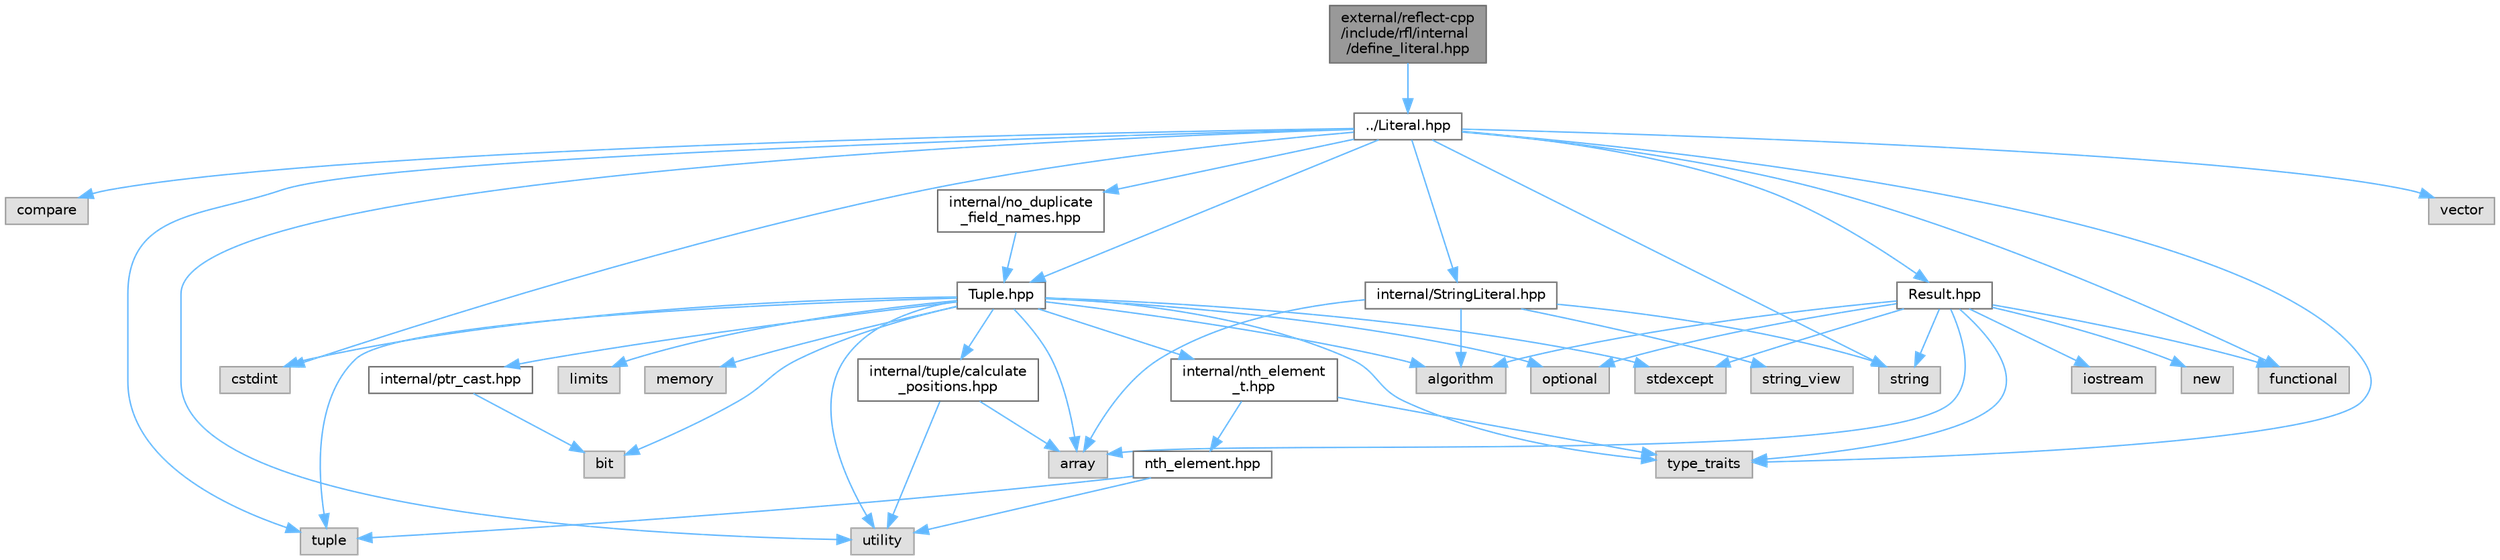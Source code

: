 digraph "external/reflect-cpp/include/rfl/internal/define_literal.hpp"
{
 // LATEX_PDF_SIZE
  bgcolor="transparent";
  edge [fontname=Helvetica,fontsize=10,labelfontname=Helvetica,labelfontsize=10];
  node [fontname=Helvetica,fontsize=10,shape=box,height=0.2,width=0.4];
  Node1 [id="Node000001",label="external/reflect-cpp\l/include/rfl/internal\l/define_literal.hpp",height=0.2,width=0.4,color="gray40", fillcolor="grey60", style="filled", fontcolor="black",tooltip=" "];
  Node1 -> Node2 [id="edge49_Node000001_Node000002",color="steelblue1",style="solid",tooltip=" "];
  Node2 [id="Node000002",label="../Literal.hpp",height=0.2,width=0.4,color="grey40", fillcolor="white", style="filled",URL="$_literal_8hpp.html",tooltip=" "];
  Node2 -> Node3 [id="edge50_Node000002_Node000003",color="steelblue1",style="solid",tooltip=" "];
  Node3 [id="Node000003",label="compare",height=0.2,width=0.4,color="grey60", fillcolor="#E0E0E0", style="filled",tooltip=" "];
  Node2 -> Node4 [id="edge51_Node000002_Node000004",color="steelblue1",style="solid",tooltip=" "];
  Node4 [id="Node000004",label="cstdint",height=0.2,width=0.4,color="grey60", fillcolor="#E0E0E0", style="filled",tooltip=" "];
  Node2 -> Node5 [id="edge52_Node000002_Node000005",color="steelblue1",style="solid",tooltip=" "];
  Node5 [id="Node000005",label="functional",height=0.2,width=0.4,color="grey60", fillcolor="#E0E0E0", style="filled",tooltip=" "];
  Node2 -> Node6 [id="edge53_Node000002_Node000006",color="steelblue1",style="solid",tooltip=" "];
  Node6 [id="Node000006",label="string",height=0.2,width=0.4,color="grey60", fillcolor="#E0E0E0", style="filled",tooltip=" "];
  Node2 -> Node7 [id="edge54_Node000002_Node000007",color="steelblue1",style="solid",tooltip=" "];
  Node7 [id="Node000007",label="tuple",height=0.2,width=0.4,color="grey60", fillcolor="#E0E0E0", style="filled",tooltip=" "];
  Node2 -> Node8 [id="edge55_Node000002_Node000008",color="steelblue1",style="solid",tooltip=" "];
  Node8 [id="Node000008",label="type_traits",height=0.2,width=0.4,color="grey60", fillcolor="#E0E0E0", style="filled",tooltip=" "];
  Node2 -> Node9 [id="edge56_Node000002_Node000009",color="steelblue1",style="solid",tooltip=" "];
  Node9 [id="Node000009",label="utility",height=0.2,width=0.4,color="grey60", fillcolor="#E0E0E0", style="filled",tooltip=" "];
  Node2 -> Node10 [id="edge57_Node000002_Node000010",color="steelblue1",style="solid",tooltip=" "];
  Node10 [id="Node000010",label="vector",height=0.2,width=0.4,color="grey60", fillcolor="#E0E0E0", style="filled",tooltip=" "];
  Node2 -> Node11 [id="edge58_Node000002_Node000011",color="steelblue1",style="solid",tooltip=" "];
  Node11 [id="Node000011",label="Result.hpp",height=0.2,width=0.4,color="grey40", fillcolor="white", style="filled",URL="$_result_8hpp.html",tooltip=" "];
  Node11 -> Node12 [id="edge59_Node000011_Node000012",color="steelblue1",style="solid",tooltip=" "];
  Node12 [id="Node000012",label="algorithm",height=0.2,width=0.4,color="grey60", fillcolor="#E0E0E0", style="filled",tooltip=" "];
  Node11 -> Node13 [id="edge60_Node000011_Node000013",color="steelblue1",style="solid",tooltip=" "];
  Node13 [id="Node000013",label="array",height=0.2,width=0.4,color="grey60", fillcolor="#E0E0E0", style="filled",tooltip=" "];
  Node11 -> Node5 [id="edge61_Node000011_Node000005",color="steelblue1",style="solid",tooltip=" "];
  Node11 -> Node14 [id="edge62_Node000011_Node000014",color="steelblue1",style="solid",tooltip=" "];
  Node14 [id="Node000014",label="iostream",height=0.2,width=0.4,color="grey60", fillcolor="#E0E0E0", style="filled",tooltip=" "];
  Node11 -> Node15 [id="edge63_Node000011_Node000015",color="steelblue1",style="solid",tooltip=" "];
  Node15 [id="Node000015",label="new",height=0.2,width=0.4,color="grey60", fillcolor="#E0E0E0", style="filled",tooltip=" "];
  Node11 -> Node16 [id="edge64_Node000011_Node000016",color="steelblue1",style="solid",tooltip=" "];
  Node16 [id="Node000016",label="optional",height=0.2,width=0.4,color="grey60", fillcolor="#E0E0E0", style="filled",tooltip=" "];
  Node11 -> Node17 [id="edge65_Node000011_Node000017",color="steelblue1",style="solid",tooltip=" "];
  Node17 [id="Node000017",label="stdexcept",height=0.2,width=0.4,color="grey60", fillcolor="#E0E0E0", style="filled",tooltip=" "];
  Node11 -> Node6 [id="edge66_Node000011_Node000006",color="steelblue1",style="solid",tooltip=" "];
  Node11 -> Node8 [id="edge67_Node000011_Node000008",color="steelblue1",style="solid",tooltip=" "];
  Node2 -> Node18 [id="edge68_Node000002_Node000018",color="steelblue1",style="solid",tooltip=" "];
  Node18 [id="Node000018",label="Tuple.hpp",height=0.2,width=0.4,color="grey40", fillcolor="white", style="filled",URL="$_tuple_8hpp.html",tooltip=" "];
  Node18 -> Node12 [id="edge69_Node000018_Node000012",color="steelblue1",style="solid",tooltip=" "];
  Node18 -> Node13 [id="edge70_Node000018_Node000013",color="steelblue1",style="solid",tooltip=" "];
  Node18 -> Node19 [id="edge71_Node000018_Node000019",color="steelblue1",style="solid",tooltip=" "];
  Node19 [id="Node000019",label="bit",height=0.2,width=0.4,color="grey60", fillcolor="#E0E0E0", style="filled",tooltip=" "];
  Node18 -> Node4 [id="edge72_Node000018_Node000004",color="steelblue1",style="solid",tooltip=" "];
  Node18 -> Node20 [id="edge73_Node000018_Node000020",color="steelblue1",style="solid",tooltip=" "];
  Node20 [id="Node000020",label="limits",height=0.2,width=0.4,color="grey60", fillcolor="#E0E0E0", style="filled",tooltip=" "];
  Node18 -> Node21 [id="edge74_Node000018_Node000021",color="steelblue1",style="solid",tooltip=" "];
  Node21 [id="Node000021",label="memory",height=0.2,width=0.4,color="grey60", fillcolor="#E0E0E0", style="filled",tooltip=" "];
  Node18 -> Node16 [id="edge75_Node000018_Node000016",color="steelblue1",style="solid",tooltip=" "];
  Node18 -> Node17 [id="edge76_Node000018_Node000017",color="steelblue1",style="solid",tooltip=" "];
  Node18 -> Node7 [id="edge77_Node000018_Node000007",color="steelblue1",style="solid",tooltip=" "];
  Node18 -> Node8 [id="edge78_Node000018_Node000008",color="steelblue1",style="solid",tooltip=" "];
  Node18 -> Node9 [id="edge79_Node000018_Node000009",color="steelblue1",style="solid",tooltip=" "];
  Node18 -> Node22 [id="edge80_Node000018_Node000022",color="steelblue1",style="solid",tooltip=" "];
  Node22 [id="Node000022",label="internal/nth_element\l_t.hpp",height=0.2,width=0.4,color="grey40", fillcolor="white", style="filled",URL="$nth__element__t_8hpp.html",tooltip=" "];
  Node22 -> Node8 [id="edge81_Node000022_Node000008",color="steelblue1",style="solid",tooltip=" "];
  Node22 -> Node23 [id="edge82_Node000022_Node000023",color="steelblue1",style="solid",tooltip=" "];
  Node23 [id="Node000023",label="nth_element.hpp",height=0.2,width=0.4,color="grey40", fillcolor="white", style="filled",URL="$nth__element_8hpp.html",tooltip=" "];
  Node23 -> Node7 [id="edge83_Node000023_Node000007",color="steelblue1",style="solid",tooltip=" "];
  Node23 -> Node9 [id="edge84_Node000023_Node000009",color="steelblue1",style="solid",tooltip=" "];
  Node18 -> Node24 [id="edge85_Node000018_Node000024",color="steelblue1",style="solid",tooltip=" "];
  Node24 [id="Node000024",label="internal/ptr_cast.hpp",height=0.2,width=0.4,color="grey40", fillcolor="white", style="filled",URL="$ptr__cast_8hpp.html",tooltip=" "];
  Node24 -> Node19 [id="edge86_Node000024_Node000019",color="steelblue1",style="solid",tooltip=" "];
  Node18 -> Node25 [id="edge87_Node000018_Node000025",color="steelblue1",style="solid",tooltip=" "];
  Node25 [id="Node000025",label="internal/tuple/calculate\l_positions.hpp",height=0.2,width=0.4,color="grey40", fillcolor="white", style="filled",URL="$calculate__positions_8hpp.html",tooltip=" "];
  Node25 -> Node13 [id="edge88_Node000025_Node000013",color="steelblue1",style="solid",tooltip=" "];
  Node25 -> Node9 [id="edge89_Node000025_Node000009",color="steelblue1",style="solid",tooltip=" "];
  Node2 -> Node26 [id="edge90_Node000002_Node000026",color="steelblue1",style="solid",tooltip=" "];
  Node26 [id="Node000026",label="internal/StringLiteral.hpp",height=0.2,width=0.4,color="grey40", fillcolor="white", style="filled",URL="$_string_literal_8hpp.html",tooltip=" "];
  Node26 -> Node12 [id="edge91_Node000026_Node000012",color="steelblue1",style="solid",tooltip=" "];
  Node26 -> Node13 [id="edge92_Node000026_Node000013",color="steelblue1",style="solid",tooltip=" "];
  Node26 -> Node6 [id="edge93_Node000026_Node000006",color="steelblue1",style="solid",tooltip=" "];
  Node26 -> Node27 [id="edge94_Node000026_Node000027",color="steelblue1",style="solid",tooltip=" "];
  Node27 [id="Node000027",label="string_view",height=0.2,width=0.4,color="grey60", fillcolor="#E0E0E0", style="filled",tooltip=" "];
  Node2 -> Node28 [id="edge95_Node000002_Node000028",color="steelblue1",style="solid",tooltip=" "];
  Node28 [id="Node000028",label="internal/no_duplicate\l_field_names.hpp",height=0.2,width=0.4,color="grey40", fillcolor="white", style="filled",URL="$no__duplicate__field__names_8hpp.html",tooltip=" "];
  Node28 -> Node18 [id="edge96_Node000028_Node000018",color="steelblue1",style="solid",tooltip=" "];
}
